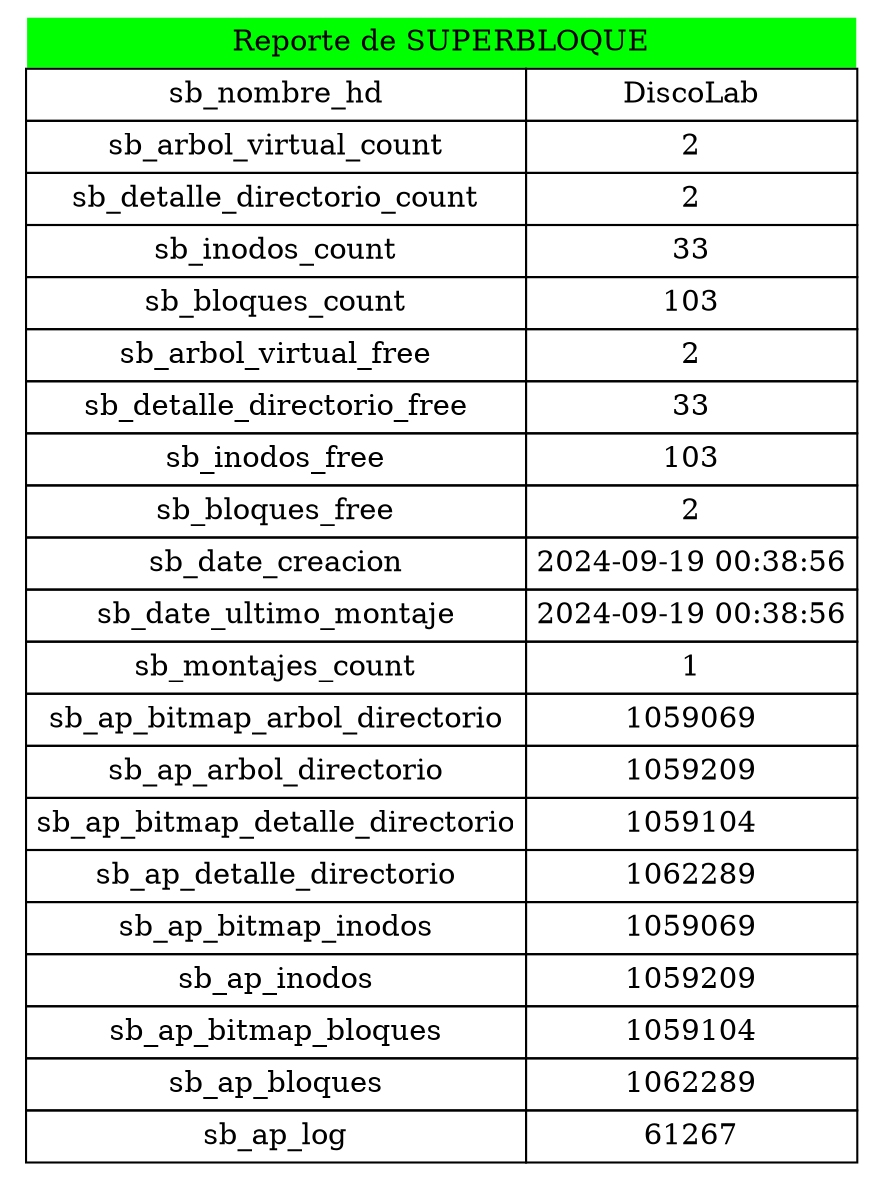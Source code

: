 digraph G {
        node [shape=plaintext]
        tabla [label=<
            <table border="0" cellborder="1" cellspacing="0" cellpadding="4">
                <tr><td colspan="2" bgcolor="green" color="white">Reporte de SUPERBLOQUE</td></tr>
                <tr><td>sb_nombre_hd</td><td>DiscoLab</td></tr>
                <tr><td>sb_arbol_virtual_count</td><td>2</td></tr>
                <tr><td>sb_detalle_directorio_count</td><td>2</td></tr>
                <tr><td>sb_inodos_count</td><td>33</td></tr>
                <tr><td>sb_bloques_count</td><td>103</td></tr>
                <tr><td>sb_arbol_virtual_free</td><td>2</td></tr>
                <tr><td>sb_detalle_directorio_free</td><td>33</td></tr>
                <tr><td>sb_inodos_free</td><td>103</td></tr>
                <tr><td>sb_bloques_free</td><td>2</td></tr>
                <tr><td>sb_date_creacion</td><td>2024-09-19 00:38:56</td></tr>
                <tr><td>sb_date_ultimo_montaje</td><td>2024-09-19 00:38:56</td></tr>
                <tr><td>sb_montajes_count</td><td>1</td></tr>
                <tr><td>sb_ap_bitmap_arbol_directorio</td><td>1059069</td></tr>
                <tr><td>sb_ap_arbol_directorio</td><td>1059209</td></tr>
                <tr><td>sb_ap_bitmap_detalle_directorio</td><td>1059104</td></tr>
                <tr><td>sb_ap_detalle_directorio</td><td>1062289</td></tr>
                <tr><td>sb_ap_bitmap_inodos</td><td>1059069</td></tr>
                <tr><td>sb_ap_inodos</td><td>1059209</td></tr>
                <tr><td>sb_ap_bitmap_bloques</td><td>1059104</td></tr>
                <tr><td>sb_ap_bloques</td><td>1062289</td></tr>
                <tr><td>sb_ap_log</td><td>61267</td></tr>
            </table>>] }